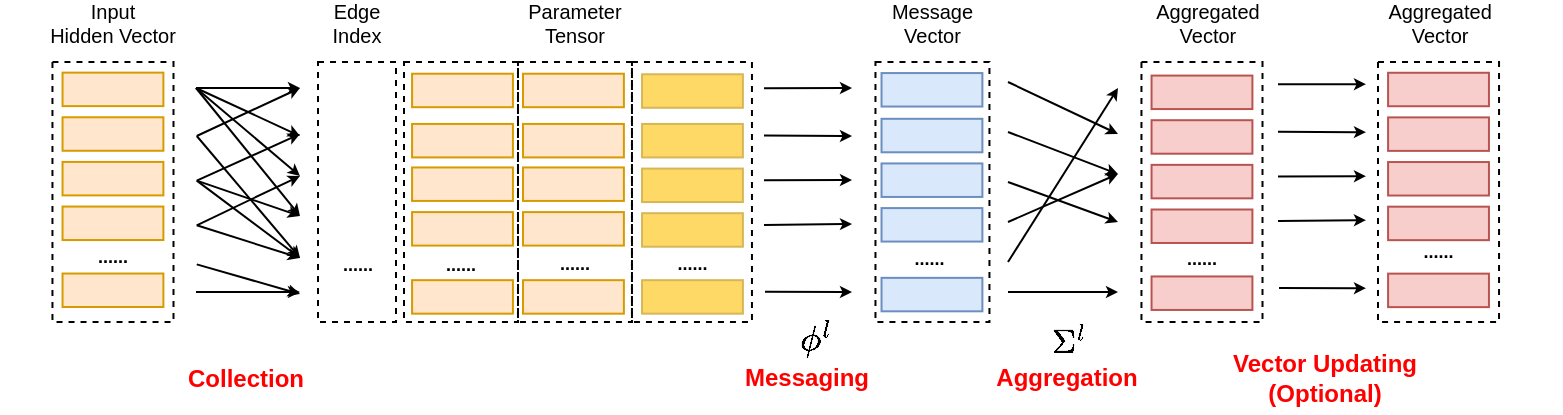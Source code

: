 <mxfile version="13.9.9" type="device"><diagram id="1fsmUdCe8lJRuWOJjsSa" name="compact"><mxGraphModel dx="813" dy="467" grid="1" gridSize="5" guides="1" tooltips="1" connect="1" arrows="1" fold="1" page="1" pageScale="1" pageWidth="700" pageHeight="1169" math="1" shadow="0"><root><mxCell id="SmMnmC6Oa_3WsKj2DBcg-0"/><mxCell id="SmMnmC6Oa_3WsKj2DBcg-1" parent="SmMnmC6Oa_3WsKj2DBcg-0"/><mxCell id="b7dACVcGg4J9mkAJ6f6H-0" value="" style="rounded=0;whiteSpace=wrap;html=1;fontSize=9;fillColor=none;dashed=1;" parent="SmMnmC6Oa_3WsKj2DBcg-1" vertex="1"><mxGeometry x="321.98" y="100" width="60" height="130" as="geometry"/></mxCell><mxCell id="b7dACVcGg4J9mkAJ6f6H-1" value="" style="rounded=0;whiteSpace=wrap;html=1;fontSize=9;fillColor=none;dashed=1;" parent="SmMnmC6Oa_3WsKj2DBcg-1" vertex="1"><mxGeometry x="165" y="100" width="39" height="130" as="geometry"/></mxCell><mxCell id="b7dACVcGg4J9mkAJ6f6H-2" value="" style="rounded=0;whiteSpace=wrap;html=1;fontSize=9;fillColor=none;dashed=1;" parent="SmMnmC6Oa_3WsKj2DBcg-1" vertex="1"><mxGeometry x="443.737" y="100" width="56.988" height="130" as="geometry"/></mxCell><mxCell id="b7dACVcGg4J9mkAJ6f6H-3" value="" style="rounded=0;whiteSpace=wrap;html=1;fontSize=9;fillColor=none;dashed=1;" parent="SmMnmC6Oa_3WsKj2DBcg-1" vertex="1"><mxGeometry x="208.0" y="100" width="56.988" height="130" as="geometry"/></mxCell><mxCell id="b7dACVcGg4J9mkAJ6f6H-4" value="" style="rounded=0;whiteSpace=wrap;html=1;fontSize=9;fillColor=none;dashed=1;" parent="SmMnmC6Oa_3WsKj2DBcg-1" vertex="1"><mxGeometry x="264.988" y="100" width="56.988" height="130" as="geometry"/></mxCell><mxCell id="b7dACVcGg4J9mkAJ6f6H-5" value="" style="rounded=0;whiteSpace=wrap;html=1;fontSize=9;fillColor=none;dashed=1;" parent="SmMnmC6Oa_3WsKj2DBcg-1" vertex="1"><mxGeometry x="32.23" y="100" width="60.52" height="130" as="geometry"/></mxCell><mxCell id="b7dACVcGg4J9mkAJ6f6H-6" value="" style="rounded=0;whiteSpace=wrap;fillColor=#ffe6cc;strokeColor=#d79b00;fontSize=9;" parent="SmMnmC6Oa_3WsKj2DBcg-1" vertex="1"><mxGeometry x="37.269" y="105.319" width="50.432" height="16.74" as="geometry"/></mxCell><mxCell id="b7dACVcGg4J9mkAJ6f6H-8" value="" style="rounded=0;whiteSpace=wrap;html=1;fillColor=#ffe6cc;strokeColor=#d79b00;fontSize=9;" parent="SmMnmC6Oa_3WsKj2DBcg-1" vertex="1"><mxGeometry x="37.269" y="127.639" width="50.432" height="16.74" as="geometry"/></mxCell><mxCell id="b7dACVcGg4J9mkAJ6f6H-10" value="" style="rounded=0;whiteSpace=wrap;html=1;fillColor=#ffe6cc;strokeColor=#d79b00;fontSize=9;" parent="SmMnmC6Oa_3WsKj2DBcg-1" vertex="1"><mxGeometry x="37.269" y="149.959" width="50.432" height="16.74" as="geometry"/></mxCell><mxCell id="b7dACVcGg4J9mkAJ6f6H-12" value="" style="rounded=0;whiteSpace=wrap;html=1;fillColor=#ffe6cc;strokeColor=#d79b00;fontSize=9;" parent="SmMnmC6Oa_3WsKj2DBcg-1" vertex="1"><mxGeometry x="37.269" y="172.279" width="50.432" height="16.74" as="geometry"/></mxCell><mxCell id="b7dACVcGg4J9mkAJ6f6H-14" value="" style="rounded=0;whiteSpace=wrap;html=1;fillColor=#ffe6cc;strokeColor=#d79b00;fontSize=9;" parent="SmMnmC6Oa_3WsKj2DBcg-1" vertex="1"><mxGeometry x="37.269" y="205.759" width="50.432" height="16.74" as="geometry"/></mxCell><mxCell id="b7dACVcGg4J9mkAJ6f6H-16" value="Input&#10;Hidden Vector" style="text;strokeColor=none;fillColor=none;align=center;verticalAlign=bottom;rounded=0;fontSize=10;fontFamily=Arial;horizontal=1;" parent="SmMnmC6Oa_3WsKj2DBcg-1" vertex="1"><mxGeometry x="6.5" y="70.48" width="112" height="25" as="geometry"/></mxCell><mxCell id="b7dACVcGg4J9mkAJ6f6H-17" value="Parameter&#10;Tensor" style="text;strokeColor=none;fillColor=none;align=center;verticalAlign=bottom;rounded=0;fontSize=10;fontFamily=Arial;horizontal=1;" parent="SmMnmC6Oa_3WsKj2DBcg-1" vertex="1"><mxGeometry x="235.23" y="70.48" width="116.5" height="25" as="geometry"/></mxCell><mxCell id="b7dACVcGg4J9mkAJ6f6H-24" value="" style="endArrow=classic;html=1;fontSize=9;endSize=3;" parent="SmMnmC6Oa_3WsKj2DBcg-1" edge="1"><mxGeometry x="-1.53" y="82.325" width="64.149" height="70.978" as="geometry"><mxPoint x="104" y="113" as="sourcePoint"/><mxPoint x="156" y="113" as="targetPoint"/></mxGeometry></mxCell><mxCell id="b7dACVcGg4J9mkAJ6f6H-25" value="" style="endArrow=classic;html=1;fontSize=9;endSize=3;" parent="SmMnmC6Oa_3WsKj2DBcg-1" edge="1"><mxGeometry x="-1.53" y="82.325" width="64.149" height="70.978" as="geometry"><mxPoint x="104" y="113" as="sourcePoint"/><mxPoint x="156" y="137" as="targetPoint"/></mxGeometry></mxCell><mxCell id="b7dACVcGg4J9mkAJ6f6H-26" value="" style="endArrow=classic;html=1;fontSize=9;endSize=3;" parent="SmMnmC6Oa_3WsKj2DBcg-1" edge="1"><mxGeometry x="-1.53" y="82.325" width="64.149" height="70.978" as="geometry"><mxPoint x="104" y="113" as="sourcePoint"/><mxPoint x="156" y="157" as="targetPoint"/></mxGeometry></mxCell><mxCell id="b7dACVcGg4J9mkAJ6f6H-27" value="" style="endArrow=classic;html=1;fontSize=9;endSize=3;" parent="SmMnmC6Oa_3WsKj2DBcg-1" edge="1"><mxGeometry x="-1.53" y="82.325" width="64.149" height="70.978" as="geometry"><mxPoint x="104" y="113" as="sourcePoint"/><mxPoint x="156" y="177" as="targetPoint"/></mxGeometry></mxCell><mxCell id="b7dACVcGg4J9mkAJ6f6H-28" value="" style="endArrow=classic;html=1;fontSize=9;exitX=1;exitY=0.5;exitDx=0;exitDy=0;endSize=3;" parent="SmMnmC6Oa_3WsKj2DBcg-1" edge="1"><mxGeometry x="-1.53" y="82.325" width="64.149" height="70.978" as="geometry"><mxPoint x="104.378" y="137.009" as="sourcePoint"/><mxPoint x="156" y="113" as="targetPoint"/></mxGeometry></mxCell><mxCell id="b7dACVcGg4J9mkAJ6f6H-29" value="" style="endArrow=classic;html=1;fontSize=9;exitX=1;exitY=0.5;exitDx=0;exitDy=0;endSize=3;" parent="SmMnmC6Oa_3WsKj2DBcg-1" edge="1"><mxGeometry x="-1.53" y="82.325" width="64.149" height="70.978" as="geometry"><mxPoint x="104.378" y="159.329" as="sourcePoint"/><mxPoint x="156" y="136" as="targetPoint"/></mxGeometry></mxCell><mxCell id="b7dACVcGg4J9mkAJ6f6H-30" value="" style="endArrow=classic;html=1;fontSize=9;exitX=1;exitY=0.5;exitDx=0;exitDy=0;endSize=3;" parent="SmMnmC6Oa_3WsKj2DBcg-1" edge="1"><mxGeometry x="-1.53" y="82.325" width="64.149" height="70.978" as="geometry"><mxPoint x="104.378" y="181.649" as="sourcePoint"/><mxPoint x="156" y="157" as="targetPoint"/></mxGeometry></mxCell><mxCell id="b7dACVcGg4J9mkAJ6f6H-31" value="" style="endArrow=classic;html=1;fontSize=9;exitX=1;exitY=0.5;exitDx=0;exitDy=0;endSize=3;" parent="SmMnmC6Oa_3WsKj2DBcg-1" edge="1"><mxGeometry x="-1.53" y="82.325" width="64.149" height="70.978" as="geometry"><mxPoint x="104.378" y="159.329" as="sourcePoint"/><mxPoint x="156" y="177" as="targetPoint"/></mxGeometry></mxCell><mxCell id="b7dACVcGg4J9mkAJ6f6H-32" value="" style="endArrow=classic;html=1;fontSize=9;endSize=3;" parent="SmMnmC6Oa_3WsKj2DBcg-1" edge="1"><mxGeometry x="-1.53" y="82.325" width="64.149" height="70.978" as="geometry"><mxPoint x="104" y="215" as="sourcePoint"/><mxPoint x="156" y="215" as="targetPoint"/></mxGeometry></mxCell><mxCell id="b7dACVcGg4J9mkAJ6f6H-33" value="" style="endArrow=classic;html=1;fontSize=9;exitX=1;exitY=0.5;exitDx=0;exitDy=0;endSize=3;" parent="SmMnmC6Oa_3WsKj2DBcg-1" edge="1"><mxGeometry x="-1.53" y="82.325" width="64.149" height="70.978" as="geometry"><mxPoint x="104.378" y="137.009" as="sourcePoint"/><mxPoint x="156" y="198" as="targetPoint"/></mxGeometry></mxCell><mxCell id="b7dACVcGg4J9mkAJ6f6H-34" value="" style="endArrow=classic;html=1;fontSize=9;exitX=1;exitY=0.5;exitDx=0;exitDy=0;endSize=3;" parent="SmMnmC6Oa_3WsKj2DBcg-1" edge="1"><mxGeometry x="-1.53" y="82.325" width="64.149" height="70.978" as="geometry"><mxPoint x="104.378" y="159.329" as="sourcePoint"/><mxPoint x="156" y="198" as="targetPoint"/></mxGeometry></mxCell><mxCell id="b7dACVcGg4J9mkAJ6f6H-35" value="" style="endArrow=classic;html=1;fontSize=9;exitX=1;exitY=0.5;exitDx=0;exitDy=0;endSize=3;" parent="SmMnmC6Oa_3WsKj2DBcg-1" edge="1"><mxGeometry x="-1.53" y="82.325" width="64.149" height="70.978" as="geometry"><mxPoint x="104.378" y="181.649" as="sourcePoint"/><mxPoint x="156" y="198" as="targetPoint"/></mxGeometry></mxCell><mxCell id="b7dACVcGg4J9mkAJ6f6H-36" value="" style="endArrow=classic;html=1;fontSize=9;endSize=3;" parent="SmMnmC6Oa_3WsKj2DBcg-1" edge="1"><mxGeometry x="-1.53" y="82.325" width="64.149" height="70.978" as="geometry"><mxPoint x="104.378" y="201.179" as="sourcePoint"/><mxPoint x="156" y="216" as="targetPoint"/></mxGeometry></mxCell><mxCell id="b7dACVcGg4J9mkAJ6f6H-37" value="......" style="text;align=center;verticalAlign=middle;resizable=0;points=[];autosize=1;fontSize=9;fontFamily=Arial;fontStyle=1" parent="SmMnmC6Oa_3WsKj2DBcg-1" vertex="1"><mxGeometry x="46.484" y="189.074" width="32" height="16" as="geometry"/></mxCell><mxCell id="b7dACVcGg4J9mkAJ6f6H-38" value="Collection" style="text;align=center;verticalAlign=middle;resizable=0;points=[];autosize=1;fontSize=12;fontStyle=1;fontColor=#FF0000;fontFamily=Arial;" parent="SmMnmC6Oa_3WsKj2DBcg-1" vertex="1"><mxGeometry x="94.003" y="247.579" width="70" height="20" as="geometry"/></mxCell><mxCell id="b7dACVcGg4J9mkAJ6f6H-39" value="" style="endArrow=classic;html=1;fontSize=9;endSize=3;" parent="SmMnmC6Oa_3WsKj2DBcg-1" edge="1"><mxGeometry x="-21.0" y="82.665" width="64.149" height="70.978" as="geometry"><mxPoint x="388.003" y="113.087" as="sourcePoint"/><mxPoint x="432" y="113" as="targetPoint"/></mxGeometry></mxCell><mxCell id="b7dACVcGg4J9mkAJ6f6H-40" value="" style="group;fontSize=9;" parent="SmMnmC6Oa_3WsKj2DBcg-1" vertex="1" connectable="0"><mxGeometry x="212.035" y="105.859" width="105.907" height="16.74" as="geometry"/></mxCell><mxCell id="b7dACVcGg4J9mkAJ6f6H-41" value="" style="rounded=0;whiteSpace=wrap;html=1;fillColor=#ffe6cc;strokeColor=#d79b00;fontSize=9;" parent="b7dACVcGg4J9mkAJ6f6H-40" vertex="1"><mxGeometry width="50.432" height="16.74" as="geometry"/></mxCell><mxCell id="b7dACVcGg4J9mkAJ6f6H-42" value="" style="rounded=0;whiteSpace=wrap;html=1;fillColor=#ffe6cc;strokeColor=#d79b00;fontSize=9;" parent="b7dACVcGg4J9mkAJ6f6H-40" vertex="1"><mxGeometry x="55.475" width="50.432" height="16.74" as="geometry"/></mxCell><mxCell id="y2Mpvab30KJ_CdYK_Y9T-10" value="" style="shape=image;imageAspect=0;aspect=fixed;verticalLabelPosition=bottom;verticalAlign=top;fontSize=9;html=0;image=https://latex.codecogs.com/svg.latex?%5Cinline%20%5Cboldsymbol%7Bh%7D%5El_1;" parent="b7dACVcGg4J9mkAJ6f6H-40" vertex="1"><mxGeometry x="19.965" y="1.001" width="13" height="15.43" as="geometry"/></mxCell><mxCell id="y2Mpvab30KJ_CdYK_Y9T-12" value="" style="shape=image;imageAspect=0;aspect=fixed;verticalLabelPosition=bottom;verticalAlign=top;fontSize=9;html=0;image=https://latex.codecogs.com/svg.latex?%5Cinline%20%5Cboldsymbol%7Bh%7D%5El_2;" parent="b7dACVcGg4J9mkAJ6f6H-40" vertex="1"><mxGeometry x="74.195" y="1.101" width="13" height="14" as="geometry"/></mxCell><mxCell id="b7dACVcGg4J9mkAJ6f6H-43" value="" style="group;fontSize=9;" parent="SmMnmC6Oa_3WsKj2DBcg-1" vertex="1" connectable="0"><mxGeometry x="212.035" y="130.969" width="105.907" height="16.741" as="geometry"/></mxCell><mxCell id="b7dACVcGg4J9mkAJ6f6H-44" value="" style="rounded=0;whiteSpace=wrap;html=1;fillColor=#ffe6cc;strokeColor=#d79b00;fontSize=9;" parent="b7dACVcGg4J9mkAJ6f6H-43" vertex="1"><mxGeometry width="50.432" height="16.74" as="geometry"/></mxCell><mxCell id="b7dACVcGg4J9mkAJ6f6H-45" value="" style="rounded=0;whiteSpace=wrap;html=1;fillColor=#ffe6cc;strokeColor=#d79b00;fontSize=9;" parent="b7dACVcGg4J9mkAJ6f6H-43" vertex="1"><mxGeometry x="55.475" width="50.432" height="16.74" as="geometry"/></mxCell><mxCell id="y2Mpvab30KJ_CdYK_Y9T-14" value="" style="shape=image;imageAspect=0;aspect=fixed;verticalLabelPosition=bottom;verticalAlign=top;fontSize=9;html=0;image=https://latex.codecogs.com/svg.latex?%5Cinline%20%5Cboldsymbol%7Bh%7D%5El_3;" parent="b7dACVcGg4J9mkAJ6f6H-43" vertex="1"><mxGeometry x="74.195" y="1.741" width="13" height="14" as="geometry"/></mxCell><mxCell id="y2Mpvab30KJ_CdYK_Y9T-16" value="" style="shape=image;imageAspect=0;aspect=fixed;verticalLabelPosition=bottom;verticalAlign=top;fontSize=9;html=0;image=https://latex.codecogs.com/svg.latex?%5Cinline%20%5Cboldsymbol%7Bh%7D%5El_1;" parent="b7dACVcGg4J9mkAJ6f6H-43" vertex="1"><mxGeometry x="19.235" y="1.271" width="13" height="15.43" as="geometry"/></mxCell><mxCell id="b7dACVcGg4J9mkAJ6f6H-46" value="" style="group;fontSize=9;" parent="SmMnmC6Oa_3WsKj2DBcg-1" vertex="1" connectable="0"><mxGeometry x="212.035" y="152.731" width="105.907" height="16.74" as="geometry"/></mxCell><mxCell id="b7dACVcGg4J9mkAJ6f6H-47" value="" style="rounded=0;whiteSpace=wrap;html=1;fillColor=#ffe6cc;strokeColor=#d79b00;fontSize=9;" parent="b7dACVcGg4J9mkAJ6f6H-46" vertex="1"><mxGeometry width="50.432" height="16.74" as="geometry"/></mxCell><mxCell id="b7dACVcGg4J9mkAJ6f6H-48" value="" style="rounded=0;whiteSpace=wrap;html=1;fillColor=#ffe6cc;strokeColor=#d79b00;fontSize=9;" parent="b7dACVcGg4J9mkAJ6f6H-46" vertex="1"><mxGeometry x="55.475" width="50.432" height="16.74" as="geometry"/></mxCell><mxCell id="y2Mpvab30KJ_CdYK_Y9T-17" value="" style="shape=image;imageAspect=0;aspect=fixed;verticalLabelPosition=bottom;verticalAlign=top;fontSize=9;html=0;image=https://latex.codecogs.com/svg.latex?%5Cinline%20%5Cboldsymbol%7Bh%7D%5El_1;" parent="b7dACVcGg4J9mkAJ6f6H-46" vertex="1"><mxGeometry x="19.235" y="1.269" width="13" height="15.43" as="geometry"/></mxCell><mxCell id="y2Mpvab30KJ_CdYK_Y9T-19" value="" style="shape=image;imageAspect=0;aspect=fixed;verticalLabelPosition=bottom;verticalAlign=top;fontSize=9;html=0;image=https://latex.codecogs.com/svg.latex?%5Cinline%20%5Cboldsymbol%7Bh%7D%5El_4;" parent="b7dACVcGg4J9mkAJ6f6H-46" vertex="1"><mxGeometry x="74.195" y="1.269" width="13" height="14" as="geometry"/></mxCell><mxCell id="b7dACVcGg4J9mkAJ6f6H-49" value="" style="group;fontSize=9;" parent="SmMnmC6Oa_3WsKj2DBcg-1" vertex="1" connectable="0"><mxGeometry x="212.035" y="175.051" width="105.907" height="16.74" as="geometry"/></mxCell><mxCell id="b7dACVcGg4J9mkAJ6f6H-50" value="" style="rounded=0;whiteSpace=wrap;html=1;fillColor=#ffe6cc;strokeColor=#d79b00;fontSize=9;" parent="b7dACVcGg4J9mkAJ6f6H-49" vertex="1"><mxGeometry width="50.432" height="16.74" as="geometry"/></mxCell><mxCell id="b7dACVcGg4J9mkAJ6f6H-51" value="" style="rounded=0;whiteSpace=wrap;html=1;fillColor=#ffe6cc;strokeColor=#d79b00;fontSize=9;" parent="b7dACVcGg4J9mkAJ6f6H-49" vertex="1"><mxGeometry x="55.475" width="50.432" height="16.74" as="geometry"/></mxCell><mxCell id="y2Mpvab30KJ_CdYK_Y9T-13" value="" style="shape=image;imageAspect=0;aspect=fixed;verticalLabelPosition=bottom;verticalAlign=top;fontSize=9;html=0;image=https://latex.codecogs.com/svg.latex?%5Cinline%20%5Cboldsymbol%7Bh%7D%5El_2;" parent="b7dACVcGg4J9mkAJ6f6H-49" vertex="1"><mxGeometry x="18.715" y="1.369" width="13" height="14" as="geometry"/></mxCell><mxCell id="y2Mpvab30KJ_CdYK_Y9T-15" value="" style="shape=image;imageAspect=0;aspect=fixed;verticalLabelPosition=bottom;verticalAlign=top;fontSize=9;html=0;image=https://latex.codecogs.com/svg.latex?%5Cinline%20%5Cboldsymbol%7Bh%7D%5El_3;" parent="b7dACVcGg4J9mkAJ6f6H-49" vertex="1"><mxGeometry x="74.195" y="0.999" width="13" height="14" as="geometry"/></mxCell><mxCell id="b7dACVcGg4J9mkAJ6f6H-52" value="" style="group;fontSize=9;" parent="SmMnmC6Oa_3WsKj2DBcg-1" vertex="1" connectable="0"><mxGeometry x="212.035" y="209.089" width="105.907" height="16.741" as="geometry"/></mxCell><mxCell id="b7dACVcGg4J9mkAJ6f6H-53" value="" style="rounded=0;whiteSpace=wrap;html=1;fillColor=#ffe6cc;strokeColor=#d79b00;fontSize=9;" parent="b7dACVcGg4J9mkAJ6f6H-52" vertex="1"><mxGeometry width="50.432" height="16.74" as="geometry"/></mxCell><mxCell id="b7dACVcGg4J9mkAJ6f6H-54" value="" style="rounded=0;whiteSpace=wrap;html=1;fillColor=#ffe6cc;strokeColor=#d79b00;fontSize=9;" parent="b7dACVcGg4J9mkAJ6f6H-52" vertex="1"><mxGeometry x="55.475" width="50.432" height="16.74" as="geometry"/></mxCell><mxCell id="y2Mpvab30KJ_CdYK_Y9T-18" value="" style="shape=image;imageAspect=0;aspect=fixed;verticalLabelPosition=bottom;verticalAlign=top;fontSize=9;html=0;image=https://latex.codecogs.com/svg.latex?%5Cinline%20%5Cboldsymbol%7Bh%7D%5El_N;" parent="b7dACVcGg4J9mkAJ6f6H-52" vertex="1"><mxGeometry x="73.18" y="1.74" width="15.03" height="13.26" as="geometry"/></mxCell><mxCell id="y2Mpvab30KJ_CdYK_Y9T-20" value="" style="shape=image;imageAspect=0;aspect=fixed;verticalLabelPosition=bottom;verticalAlign=top;fontSize=9;html=0;image=https://latex.codecogs.com/svg.latex?%5Cinline%20%5Cboldsymbol%7Bh%7D%5El_8;" parent="b7dACVcGg4J9mkAJ6f6H-52" vertex="1"><mxGeometry x="18.72" y="2.74" width="12" height="13.86" as="geometry"/></mxCell><mxCell id="b7dACVcGg4J9mkAJ6f6H-56" value="" style="endArrow=classic;html=1;fontSize=9;endSize=3;" parent="SmMnmC6Oa_3WsKj2DBcg-1" edge="1"><mxGeometry x="-21.0" y="82.665" width="64.149" height="70.978" as="geometry"><mxPoint x="388.003" y="136.802" as="sourcePoint"/><mxPoint x="432" y="137" as="targetPoint"/></mxGeometry></mxCell><mxCell id="b7dACVcGg4J9mkAJ6f6H-57" value="" style="endArrow=classic;html=1;fontSize=9;endSize=3;" parent="SmMnmC6Oa_3WsKj2DBcg-1" edge="1"><mxGeometry x="-21.0" y="82.665" width="64.149" height="70.978" as="geometry"><mxPoint x="388.003" y="159.122" as="sourcePoint"/><mxPoint x="432" y="159" as="targetPoint"/></mxGeometry></mxCell><mxCell id="b7dACVcGg4J9mkAJ6f6H-58" value="" style="endArrow=classic;html=1;fontSize=9;endSize=3;" parent="SmMnmC6Oa_3WsKj2DBcg-1" edge="1"><mxGeometry x="-21.0" y="82.665" width="64.149" height="70.978" as="geometry"><mxPoint x="388.003" y="181.442" as="sourcePoint"/><mxPoint x="432" y="181" as="targetPoint"/></mxGeometry></mxCell><mxCell id="b7dACVcGg4J9mkAJ6f6H-59" value="" style="endArrow=classic;html=1;fontSize=9;endSize=3;" parent="SmMnmC6Oa_3WsKj2DBcg-1" edge="1"><mxGeometry x="-21.0" y="82.665" width="64.149" height="70.978" as="geometry"><mxPoint x="388.508" y="214.922" as="sourcePoint"/><mxPoint x="432" y="215" as="targetPoint"/></mxGeometry></mxCell><mxCell id="b7dACVcGg4J9mkAJ6f6H-61" value="Message&#10;Vector" style="text;strokeColor=none;fillColor=none;align=center;verticalAlign=bottom;rounded=0;fontSize=10;fontFamily=Arial;horizontal=1;" parent="SmMnmC6Oa_3WsKj2DBcg-1" vertex="1"><mxGeometry x="421.8" y="70.48" width="100.864" height="25" as="geometry"/></mxCell><mxCell id="b7dACVcGg4J9mkAJ6f6H-62" value="Messaging" style="text;html=1;align=center;verticalAlign=middle;resizable=0;points=[];autosize=1;fontSize=12;fontStyle=1;fontColor=#FF0000;fontFamily=Arial;" parent="SmMnmC6Oa_3WsKj2DBcg-1" vertex="1"><mxGeometry x="371.235" y="247.579" width="75" height="20" as="geometry"/></mxCell><mxCell id="b7dACVcGg4J9mkAJ6f6H-63" value="" style="rounded=0;whiteSpace=wrap;html=1;fontSize=9;fillColor=none;dashed=1;" parent="SmMnmC6Oa_3WsKj2DBcg-1" vertex="1"><mxGeometry x="576.73" y="100" width="60.52" height="130" as="geometry"/></mxCell><mxCell id="b7dACVcGg4J9mkAJ6f6H-64" value="" style="rounded=0;whiteSpace=wrap;html=1;fillColor=#f8cecc;strokeColor=#b85450;fontSize=9;" parent="SmMnmC6Oa_3WsKj2DBcg-1" vertex="1"><mxGeometry x="581.776" y="106.791" width="50.432" height="16.74" as="geometry"/></mxCell><mxCell id="b7dACVcGg4J9mkAJ6f6H-66" value="" style="rounded=0;whiteSpace=wrap;html=1;fillColor=#f8cecc;strokeColor=#b85450;fontSize=9;" parent="SmMnmC6Oa_3WsKj2DBcg-1" vertex="1"><mxGeometry x="581.776" y="129.111" width="50.432" height="16.74" as="geometry"/></mxCell><mxCell id="b7dACVcGg4J9mkAJ6f6H-68" value="" style="rounded=0;whiteSpace=wrap;html=1;fillColor=#f8cecc;strokeColor=#b85450;fontSize=9;" parent="SmMnmC6Oa_3WsKj2DBcg-1" vertex="1"><mxGeometry x="581.776" y="151.431" width="50.432" height="16.74" as="geometry"/></mxCell><mxCell id="b7dACVcGg4J9mkAJ6f6H-70" value="" style="rounded=0;whiteSpace=wrap;html=1;fillColor=#f8cecc;strokeColor=#b85450;fontSize=9;" parent="SmMnmC6Oa_3WsKj2DBcg-1" vertex="1"><mxGeometry x="581.776" y="173.751" width="50.432" height="16.74" as="geometry"/></mxCell><mxCell id="b7dACVcGg4J9mkAJ6f6H-72" value="" style="rounded=0;whiteSpace=wrap;html=1;fillColor=#f8cecc;strokeColor=#b85450;fontSize=9;" parent="SmMnmC6Oa_3WsKj2DBcg-1" vertex="1"><mxGeometry x="581.776" y="207.231" width="50.432" height="16.74" as="geometry"/></mxCell><mxCell id="b7dACVcGg4J9mkAJ6f6H-76" value="" style="endArrow=classic;html=1;fontSize=9;endSize=3;" parent="SmMnmC6Oa_3WsKj2DBcg-1" edge="1"><mxGeometry x="-56.95" y="86.075" width="64.149" height="70.978" as="geometry"><mxPoint x="510" y="110" as="sourcePoint"/><mxPoint x="565" y="136" as="targetPoint"/></mxGeometry></mxCell><mxCell id="b7dACVcGg4J9mkAJ6f6H-77" value="" style="endArrow=classic;html=1;fontSize=9;endSize=3;" parent="SmMnmC6Oa_3WsKj2DBcg-1" edge="1"><mxGeometry x="-56.95" y="86.075" width="64.149" height="70.978" as="geometry"><mxPoint x="510" y="135" as="sourcePoint"/><mxPoint x="565" y="156" as="targetPoint"/></mxGeometry></mxCell><mxCell id="b7dACVcGg4J9mkAJ6f6H-78" value="" style="endArrow=classic;html=1;fontSize=9;exitX=1.002;exitY=0.457;exitDx=0;exitDy=0;exitPerimeter=0;endSize=3;" parent="SmMnmC6Oa_3WsKj2DBcg-1" edge="1"><mxGeometry x="-56.95" y="86.075" width="64.149" height="70.978" as="geometry"><mxPoint x="510" y="160" as="sourcePoint"/><mxPoint x="565" y="180" as="targetPoint"/></mxGeometry></mxCell><mxCell id="b7dACVcGg4J9mkAJ6f6H-79" value="" style="endArrow=classic;html=1;fontSize=9;exitX=1.007;exitY=0.637;exitDx=0;exitDy=0;exitPerimeter=0;endSize=3;" parent="SmMnmC6Oa_3WsKj2DBcg-1" edge="1"><mxGeometry x="-56.95" y="86.075" width="64.149" height="70.978" as="geometry"><mxPoint x="510" y="180" as="sourcePoint"/><mxPoint x="565" y="156" as="targetPoint"/></mxGeometry></mxCell><mxCell id="b7dACVcGg4J9mkAJ6f6H-80" value="" style="endArrow=classic;html=1;fontSize=9;endSize=3;" parent="SmMnmC6Oa_3WsKj2DBcg-1" edge="1"><mxGeometry x="-56.95" y="86.075" width="64.149" height="70.978" as="geometry"><mxPoint x="510" y="215" as="sourcePoint"/><mxPoint x="565" y="215" as="targetPoint"/></mxGeometry></mxCell><mxCell id="b7dACVcGg4J9mkAJ6f6H-81" value="" style="endArrow=classic;html=1;fontSize=9;endSize=3;" parent="SmMnmC6Oa_3WsKj2DBcg-1" edge="1"><mxGeometry x="-56.95" y="86.075" width="64.149" height="70.978" as="geometry"><mxPoint x="510" y="200" as="sourcePoint"/><mxPoint x="565" y="113" as="targetPoint"/></mxGeometry></mxCell><mxCell id="b7dACVcGg4J9mkAJ6f6H-86" value="Aggregation" style="text;html=1;align=center;verticalAlign=middle;resizable=0;points=[];autosize=1;fontSize=12;fontStyle=1;fontColor=#FF0000;fontFamily=Arial;" parent="SmMnmC6Oa_3WsKj2DBcg-1" vertex="1"><mxGeometry x="496.732" y="247.579" width="85" height="20" as="geometry"/></mxCell><mxCell id="b7dACVcGg4J9mkAJ6f6H-107" value="Vector Updating&lt;br style=&quot;font-size: 12px&quot;&gt;(Optional)" style="text;html=1;align=center;verticalAlign=middle;resizable=0;points=[];autosize=1;fontSize=12;fontStyle=1;fontColor=#FF0000;fontFamily=Arial;" parent="SmMnmC6Oa_3WsKj2DBcg-1" vertex="1"><mxGeometry x="615.209" y="240.079" width="105" height="35" as="geometry"/></mxCell><mxCell id="b7dACVcGg4J9mkAJ6f6H-109" value="" style="rounded=0;whiteSpace=wrap;html=1;fillColor=#FFD966;strokeColor=#d6b656;fontSize=9;" parent="SmMnmC6Oa_3WsKj2DBcg-1" vertex="1"><mxGeometry x="327.019" y="106.138" width="50.432" height="16.74" as="geometry"/></mxCell><mxCell id="b7dACVcGg4J9mkAJ6f6H-110" value="" style="rounded=0;whiteSpace=wrap;html=1;fillColor=#FFD966;strokeColor=#d6b656;fontSize=9;" parent="SmMnmC6Oa_3WsKj2DBcg-1" vertex="1"><mxGeometry x="327.019" y="130.969" width="50.432" height="16.74" as="geometry"/></mxCell><mxCell id="b7dACVcGg4J9mkAJ6f6H-111" value="" style="rounded=0;whiteSpace=wrap;html=1;fillColor=#FFD966;strokeColor=#d6b656;fontSize=9;" parent="SmMnmC6Oa_3WsKj2DBcg-1" vertex="1"><mxGeometry x="327.019" y="153.289" width="50.432" height="16.74" as="geometry"/></mxCell><mxCell id="b7dACVcGg4J9mkAJ6f6H-112" value="" style="rounded=0;whiteSpace=wrap;html=1;fillColor=#FFD966;strokeColor=#d6b656;fontSize=9;" parent="SmMnmC6Oa_3WsKj2DBcg-1" vertex="1"><mxGeometry x="327.019" y="175.609" width="50.432" height="16.74" as="geometry"/></mxCell><mxCell id="b7dACVcGg4J9mkAJ6f6H-113" value="" style="rounded=0;whiteSpace=wrap;html=1;fillColor=#FFD966;strokeColor=#d6b656;fontSize=9;" parent="SmMnmC6Oa_3WsKj2DBcg-1" vertex="1"><mxGeometry x="327.019" y="209.089" width="50.432" height="16.74" as="geometry"/></mxCell><mxCell id="b7dACVcGg4J9mkAJ6f6H-115" value="......" style="text;align=center;verticalAlign=middle;resizable=0;points=[];autosize=1;fontSize=9;fontFamily=Arial;fontStyle=1" parent="SmMnmC6Oa_3WsKj2DBcg-1" vertex="1"><mxGeometry x="168.998" y="193.074" width="32" height="16" as="geometry"/></mxCell><mxCell id="b7dACVcGg4J9mkAJ6f6H-116" value="" style="rounded=0;whiteSpace=wrap;html=1;fillColor=#dae8fc;strokeColor=#6c8ebf;fontSize=9;" parent="SmMnmC6Oa_3WsKj2DBcg-1" vertex="1"><mxGeometry x="446.763" y="105.529" width="50.432" height="16.74" as="geometry"/></mxCell><mxCell id="b7dACVcGg4J9mkAJ6f6H-119" value="" style="rounded=0;whiteSpace=wrap;html=1;fillColor=#dae8fc;strokeColor=#6c8ebf;fontSize=9;" parent="SmMnmC6Oa_3WsKj2DBcg-1" vertex="1"><mxGeometry x="446.763" y="128.407" width="50.432" height="16.74" as="geometry"/></mxCell><mxCell id="b7dACVcGg4J9mkAJ6f6H-121" value="" style="rounded=0;whiteSpace=wrap;html=1;fillColor=#dae8fc;strokeColor=#6c8ebf;fontSize=9;" parent="SmMnmC6Oa_3WsKj2DBcg-1" vertex="1"><mxGeometry x="446.763" y="150.727" width="50.432" height="16.74" as="geometry"/></mxCell><mxCell id="b7dACVcGg4J9mkAJ6f6H-123" value="" style="rounded=0;whiteSpace=wrap;html=1;fillColor=#dae8fc;strokeColor=#6c8ebf;fontSize=9;" parent="SmMnmC6Oa_3WsKj2DBcg-1" vertex="1"><mxGeometry x="446.763" y="173.047" width="50.432" height="16.74" as="geometry"/></mxCell><mxCell id="b7dACVcGg4J9mkAJ6f6H-125" value="" style="rounded=0;whiteSpace=wrap;html=1;fillColor=#dae8fc;strokeColor=#6c8ebf;fontSize=9;" parent="SmMnmC6Oa_3WsKj2DBcg-1" vertex="1"><mxGeometry x="446.763" y="207.922" width="50.432" height="16.74" as="geometry"/></mxCell><mxCell id="b7dACVcGg4J9mkAJ6f6H-134" value="\(\phi^l\)" style="text;html=1;align=center;verticalAlign=middle;resizable=0;points=[];autosize=1;fontSize=15;" parent="SmMnmC6Oa_3WsKj2DBcg-1" vertex="1"><mxGeometry x="380.995" y="225.075" width="65" height="25" as="geometry"/></mxCell><mxCell id="b7dACVcGg4J9mkAJ6f6H-135" value="\(\Sigma^l\)" style="text;html=1;align=center;verticalAlign=middle;resizable=0;points=[];autosize=1;fontSize=14;" parent="SmMnmC6Oa_3WsKj2DBcg-1" vertex="1"><mxGeometry x="497.729" y="227.573" width="85" height="25" as="geometry"/></mxCell><mxCell id="7SrY1iP5ow91PHoyXH_u-5" value="" style="shape=image;imageAspect=0;aspect=fixed;verticalLabelPosition=bottom;verticalAlign=top;fontSize=9;html=0;image=https://latex.codecogs.com/svg.latex?%5Cinline%20%5Cboldsymbol%7Bh%7D%5El_1;" parent="SmMnmC6Oa_3WsKj2DBcg-1" vertex="1"><mxGeometry x="56" y="106.1" width="13" height="15.43" as="geometry"/></mxCell><mxCell id="7SrY1iP5ow91PHoyXH_u-7" value="" style="shape=image;imageAspect=0;aspect=fixed;verticalLabelPosition=bottom;verticalAlign=top;fontSize=9;html=0;image=https://latex.codecogs.com/svg.latex?%5Cinline%20%5Cboldsymbol%7Bh%7D%5El_2;" parent="SmMnmC6Oa_3WsKj2DBcg-1" vertex="1"><mxGeometry x="55.48" y="128.7" width="13" height="14" as="geometry"/></mxCell><mxCell id="7SrY1iP5ow91PHoyXH_u-8" value="" style="shape=image;imageAspect=0;aspect=fixed;verticalLabelPosition=bottom;verticalAlign=top;fontSize=9;html=0;image=https://latex.codecogs.com/svg.latex?%5Cinline%20%5Cboldsymbol%7Bh%7D%5El_3;" parent="SmMnmC6Oa_3WsKj2DBcg-1" vertex="1"><mxGeometry x="56" y="151.5" width="13" height="14" as="geometry"/></mxCell><mxCell id="7SrY1iP5ow91PHoyXH_u-9" value="" style="shape=image;imageAspect=0;aspect=fixed;verticalLabelPosition=bottom;verticalAlign=top;fontSize=9;html=0;image=https://latex.codecogs.com/svg.latex?%5Cinline%20%5Cboldsymbol%7Bh%7D%5El_4;" parent="SmMnmC6Oa_3WsKj2DBcg-1" vertex="1"><mxGeometry x="56" y="173.59" width="13" height="14" as="geometry"/></mxCell><mxCell id="7SrY1iP5ow91PHoyXH_u-10" value="" style="shape=image;imageAspect=0;aspect=fixed;verticalLabelPosition=bottom;verticalAlign=top;fontSize=9;html=0;image=https://latex.codecogs.com/svg.latex?%5Cinline%20%5Cboldsymbol%7Bh%7D%5El_N;" parent="SmMnmC6Oa_3WsKj2DBcg-1" vertex="1"><mxGeometry x="56" y="207.03" width="17" height="15" as="geometry"/></mxCell><mxCell id="7SrY1iP5ow91PHoyXH_u-11" value="" style="shape=image;imageAspect=0;aspect=fixed;verticalLabelPosition=bottom;verticalAlign=top;fontSize=9;html=0;image=https://latex.codecogs.com/svg.latex?%5Cinline%20v_1;" parent="SmMnmC6Oa_3WsKj2DBcg-1" vertex="1"><mxGeometry x="15.39" y="110.34" width="12.22" height="9.4" as="geometry"/></mxCell><mxCell id="7SrY1iP5ow91PHoyXH_u-13" value="" style="shape=image;imageAspect=0;aspect=fixed;verticalLabelPosition=bottom;verticalAlign=top;fontSize=9;html=0;image=https://latex.codecogs.com/svg.latex?%5Cinline%20v_2;" parent="SmMnmC6Oa_3WsKj2DBcg-1" vertex="1"><mxGeometry x="15.0" y="131.7" width="13" height="9" as="geometry"/></mxCell><mxCell id="7SrY1iP5ow91PHoyXH_u-14" value="" style="shape=image;imageAspect=0;aspect=fixed;verticalLabelPosition=bottom;verticalAlign=top;fontSize=9;html=0;image=https://latex.codecogs.com/svg.latex?%5Cinline%20v_3;" parent="SmMnmC6Oa_3WsKj2DBcg-1" vertex="1"><mxGeometry x="15.0" y="153.84" width="13" height="9" as="geometry"/></mxCell><mxCell id="7SrY1iP5ow91PHoyXH_u-15" value="" style="shape=image;imageAspect=0;aspect=fixed;verticalLabelPosition=bottom;verticalAlign=top;fontSize=9;html=0;image=https://latex.codecogs.com/svg.latex?%5Cinline%20v_4;" parent="SmMnmC6Oa_3WsKj2DBcg-1" vertex="1"><mxGeometry x="15.0" y="176.67" width="13" height="9" as="geometry"/></mxCell><mxCell id="7SrY1iP5ow91PHoyXH_u-16" value="" style="shape=image;imageAspect=0;aspect=fixed;verticalLabelPosition=bottom;verticalAlign=top;fontSize=9;html=0;image=https://latex.codecogs.com/svg.latex?%5Cinline%20v_N;" parent="SmMnmC6Oa_3WsKj2DBcg-1" vertex="1"><mxGeometry x="13.5" y="209.92" width="16" height="8.43" as="geometry"/></mxCell><mxCell id="y2Mpvab30KJ_CdYK_Y9T-1" value="" style="shape=image;imageAspect=0;aspect=fixed;verticalLabelPosition=bottom;verticalAlign=top;fontSize=9;align=left;html=0;image=https://latex.codecogs.com/svg.latex?%5Cinline%20v_1%2C%20v_2;" parent="SmMnmC6Oa_3WsKj2DBcg-1" vertex="1"><mxGeometry x="168.5" y="111.1" width="32" height="8.89" as="geometry"/></mxCell><mxCell id="y2Mpvab30KJ_CdYK_Y9T-2" value="" style="shape=image;imageAspect=0;aspect=fixed;verticalLabelPosition=bottom;verticalAlign=top;fontSize=9;align=left;html=0;image=https://latex.codecogs.com/svg.latex?%5Cinline%20v_1%2C%20v_3;" parent="SmMnmC6Oa_3WsKj2DBcg-1" vertex="1"><mxGeometry x="168.5" y="135.7" width="32" height="9" as="geometry"/></mxCell><mxCell id="y2Mpvab30KJ_CdYK_Y9T-3" value="" style="shape=image;imageAspect=0;aspect=fixed;verticalLabelPosition=bottom;verticalAlign=top;fontSize=9;align=left;html=0;image=https://latex.codecogs.com/svg.latex?%5Cinline%20v_1%2C%20v_4;" parent="SmMnmC6Oa_3WsKj2DBcg-1" vertex="1"><mxGeometry x="168.5" y="157.83" width="32" height="9" as="geometry"/></mxCell><mxCell id="y2Mpvab30KJ_CdYK_Y9T-4" value="" style="shape=image;imageAspect=0;aspect=fixed;verticalLabelPosition=bottom;verticalAlign=top;fontSize=9;align=left;html=0;image=https://latex.codecogs.com/svg.latex?%5Cinline%20v_2%2C%20v_3;" parent="SmMnmC6Oa_3WsKj2DBcg-1" vertex="1"><mxGeometry x="168.5" y="179.59" width="32" height="9" as="geometry"/></mxCell><mxCell id="y2Mpvab30KJ_CdYK_Y9T-5" value="" style="shape=image;imageAspect=0;aspect=fixed;verticalLabelPosition=bottom;verticalAlign=top;fontSize=9;align=left;html=0;image=https://latex.codecogs.com/svg.latex?%5Cinline%20v_8%2C%20v_N;" parent="SmMnmC6Oa_3WsKj2DBcg-1" vertex="1"><mxGeometry x="167.5" y="213.92" width="35" height="8.51" as="geometry"/></mxCell><mxCell id="y2Mpvab30KJ_CdYK_Y9T-7" value="Edge&#10;Index" style="text;strokeColor=none;fillColor=none;align=center;verticalAlign=bottom;rounded=0;fontSize=10;fontFamily=Arial;horizontal=1;" parent="SmMnmC6Oa_3WsKj2DBcg-1" vertex="1"><mxGeometry x="152" y="70.48" width="65" height="25" as="geometry"/></mxCell><mxCell id="y2Mpvab30KJ_CdYK_Y9T-8" value="......" style="text;align=center;verticalAlign=middle;resizable=0;points=[];autosize=1;fontSize=9;fontFamily=Arial;fontStyle=1" parent="SmMnmC6Oa_3WsKj2DBcg-1" vertex="1"><mxGeometry x="220.498" y="192.924" width="32" height="16" as="geometry"/></mxCell><mxCell id="y2Mpvab30KJ_CdYK_Y9T-9" value="......" style="text;align=center;verticalAlign=middle;resizable=0;points=[];autosize=1;fontSize=9;fontFamily=Arial;fontStyle=1" parent="SmMnmC6Oa_3WsKj2DBcg-1" vertex="1"><mxGeometry x="277.478" y="192.644" width="32" height="16" as="geometry"/></mxCell><mxCell id="y2Mpvab30KJ_CdYK_Y9T-21" value="......" style="text;align=center;verticalAlign=middle;resizable=0;points=[];autosize=1;fontSize=9;fontFamily=Arial;fontStyle=1" parent="SmMnmC6Oa_3WsKj2DBcg-1" vertex="1"><mxGeometry x="336.238" y="192.644" width="32" height="16" as="geometry"/></mxCell><mxCell id="y2Mpvab30KJ_CdYK_Y9T-23" value="" style="shape=image;imageAspect=0;aspect=fixed;verticalLabelPosition=bottom;verticalAlign=top;fontSize=9;align=center;html=0;image=https://latex.codecogs.com/svg.latex?%5Cinline%20%5Cboldsymbol%7Be%7D_%7B1%2C2%7D;" parent="SmMnmC6Oa_3WsKj2DBcg-1" vertex="1"><mxGeometry x="340.47" y="109.87" width="20" height="9.33" as="geometry"/></mxCell><mxCell id="y2Mpvab30KJ_CdYK_Y9T-30" value="" style="shape=image;imageAspect=0;aspect=fixed;verticalLabelPosition=bottom;verticalAlign=top;fontSize=10;align=center;html=0;image=https://latex.codecogs.com/svg.latex?%5Cinline%20%5Cboldsymbol%7Bm%7D%5El_%7B1%2C2%7D;" parent="SmMnmC6Oa_3WsKj2DBcg-1" vertex="1"><mxGeometry x="461.76" y="107.23" width="22" height="14" as="geometry"/></mxCell><mxCell id="y2Mpvab30KJ_CdYK_Y9T-31" value="" style="shape=image;imageAspect=0;aspect=fixed;verticalLabelPosition=bottom;verticalAlign=top;fontSize=10;align=center;html=0;image=https://latex.codecogs.com/svg.latex?%5Cinline%20%5Cboldsymbol%7Bm%7D%5El_%7B1%2C3%7D;" parent="SmMnmC6Oa_3WsKj2DBcg-1" vertex="1"><mxGeometry x="461.76" y="130.66" width="22" height="14" as="geometry"/></mxCell><mxCell id="y2Mpvab30KJ_CdYK_Y9T-32" value="" style="shape=image;imageAspect=0;aspect=fixed;verticalLabelPosition=bottom;verticalAlign=top;fontSize=10;align=center;html=0;image=https://latex.codecogs.com/svg.latex?%5Cinline%20%5Cboldsymbol%7Bm%7D%5El_%7B1%2C4%7D;" parent="SmMnmC6Oa_3WsKj2DBcg-1" vertex="1"><mxGeometry x="461.23" y="151.8" width="22" height="14" as="geometry"/></mxCell><mxCell id="y2Mpvab30KJ_CdYK_Y9T-33" value="" style="shape=image;imageAspect=0;aspect=fixed;verticalLabelPosition=bottom;verticalAlign=top;fontSize=10;align=center;html=0;image=https://latex.codecogs.com/svg.latex?%5Cinline%20%5Cboldsymbol%7Bm%7D%5El_%7B2%2C3%7D;" parent="SmMnmC6Oa_3WsKj2DBcg-1" vertex="1"><mxGeometry x="461.76" y="174.79" width="22" height="14" as="geometry"/></mxCell><mxCell id="y2Mpvab30KJ_CdYK_Y9T-34" value="" style="shape=image;imageAspect=0;aspect=fixed;verticalLabelPosition=bottom;verticalAlign=top;fontSize=10;align=center;html=0;image=https://latex.codecogs.com/svg.latex?%5Cinline%20%5Cboldsymbol%7Bm%7D%5El_%7B8%2CN%7D;" parent="SmMnmC6Oa_3WsKj2DBcg-1" vertex="1"><mxGeometry x="461.76" y="209.03" width="25" height="14" as="geometry"/></mxCell><mxCell id="y2Mpvab30KJ_CdYK_Y9T-35" value="......" style="text;align=center;verticalAlign=middle;resizable=0;points=[];autosize=1;fontSize=9;fontFamily=Arial;fontStyle=1" parent="SmMnmC6Oa_3WsKj2DBcg-1" vertex="1"><mxGeometry x="454.758" y="190.074" width="32" height="16" as="geometry"/></mxCell><mxCell id="y2Mpvab30KJ_CdYK_Y9T-37" value="Aggregated&#10;Vector" style="text;strokeColor=none;fillColor=none;align=center;verticalAlign=bottom;rounded=0;fontSize=10;fontFamily=Arial;horizontal=1;" parent="SmMnmC6Oa_3WsKj2DBcg-1" vertex="1"><mxGeometry x="550.0" y="70.48" width="119.93" height="25" as="geometry"/></mxCell><mxCell id="y2Mpvab30KJ_CdYK_Y9T-40" value="......" style="text;align=center;verticalAlign=middle;resizable=0;points=[];autosize=1;fontSize=9;fontFamily=Arial;fontStyle=1" parent="SmMnmC6Oa_3WsKj2DBcg-1" vertex="1"><mxGeometry x="590.998" y="189.894" width="32" height="16" as="geometry"/></mxCell><mxCell id="y2Mpvab30KJ_CdYK_Y9T-41" value="" style="shape=image;imageAspect=0;aspect=fixed;verticalLabelPosition=bottom;verticalAlign=top;fontSize=9;html=0;image=https://latex.codecogs.com/svg.latex?%5Cinline%20%5Cboldsymbol%7Bs%7D%5El_1;" parent="SmMnmC6Oa_3WsKj2DBcg-1" vertex="1"><mxGeometry x="601.77" y="108.23" width="10.46" height="14.48" as="geometry"/></mxCell><mxCell id="y2Mpvab30KJ_CdYK_Y9T-42" value="" style="shape=image;imageAspect=0;aspect=fixed;verticalLabelPosition=bottom;verticalAlign=top;fontSize=9;html=0;image=https://latex.codecogs.com/svg.latex?%5Cinline%20%5Cboldsymbol%7Bs%7D%5El_2;" parent="SmMnmC6Oa_3WsKj2DBcg-1" vertex="1"><mxGeometry x="601.77" y="130.64" width="11" height="14" as="geometry"/></mxCell><mxCell id="y2Mpvab30KJ_CdYK_Y9T-43" value="" style="shape=image;imageAspect=0;aspect=fixed;verticalLabelPosition=bottom;verticalAlign=top;fontSize=9;html=0;image=https://latex.codecogs.com/svg.latex?%5Cinline%20%5Cboldsymbol%7Bs%7D%5El_3;" parent="SmMnmC6Oa_3WsKj2DBcg-1" vertex="1"><mxGeometry x="601.77" y="152.96" width="11" height="14" as="geometry"/></mxCell><mxCell id="y2Mpvab30KJ_CdYK_Y9T-44" value="" style="shape=image;imageAspect=0;aspect=fixed;verticalLabelPosition=bottom;verticalAlign=top;fontSize=9;html=0;image=https://latex.codecogs.com/svg.latex?%5Cinline%20%5Cboldsymbol%7Bs%7D%5El_4;" parent="SmMnmC6Oa_3WsKj2DBcg-1" vertex="1"><mxGeometry x="601.49" y="175.79" width="11" height="14" as="geometry"/></mxCell><mxCell id="y2Mpvab30KJ_CdYK_Y9T-45" value="" style="shape=image;imageAspect=0;aspect=fixed;verticalLabelPosition=bottom;verticalAlign=top;fontSize=9;html=0;image=https://latex.codecogs.com/svg.latex?%5Cinline%20%5Cboldsymbol%7Bs%7D%5El_N;" parent="SmMnmC6Oa_3WsKj2DBcg-1" vertex="1"><mxGeometry x="599.77" y="208.6" width="16" height="15" as="geometry"/></mxCell><mxCell id="y2Mpvab30KJ_CdYK_Y9T-47" value="" style="rounded=0;whiteSpace=wrap;html=1;fontSize=9;fillColor=none;dashed=1;" parent="SmMnmC6Oa_3WsKj2DBcg-1" vertex="1"><mxGeometry x="695" y="100" width="60.52" height="130" as="geometry"/></mxCell><mxCell id="y2Mpvab30KJ_CdYK_Y9T-48" value="" style="rounded=0;whiteSpace=wrap;html=1;fillColor=#f8cecc;strokeColor=#b85450;fontSize=9;" parent="SmMnmC6Oa_3WsKj2DBcg-1" vertex="1"><mxGeometry x="700.046" y="105.381" width="50.432" height="16.74" as="geometry"/></mxCell><mxCell id="y2Mpvab30KJ_CdYK_Y9T-49" value="" style="rounded=0;whiteSpace=wrap;html=1;fillColor=#f8cecc;strokeColor=#b85450;fontSize=9;" parent="SmMnmC6Oa_3WsKj2DBcg-1" vertex="1"><mxGeometry x="700.046" y="127.701" width="50.432" height="16.74" as="geometry"/></mxCell><mxCell id="y2Mpvab30KJ_CdYK_Y9T-50" value="" style="rounded=0;whiteSpace=wrap;html=1;fillColor=#f8cecc;strokeColor=#b85450;fontSize=9;" parent="SmMnmC6Oa_3WsKj2DBcg-1" vertex="1"><mxGeometry x="700.046" y="150.021" width="50.432" height="16.74" as="geometry"/></mxCell><mxCell id="y2Mpvab30KJ_CdYK_Y9T-51" value="" style="rounded=0;whiteSpace=wrap;html=1;fillColor=#f8cecc;strokeColor=#b85450;fontSize=9;" parent="SmMnmC6Oa_3WsKj2DBcg-1" vertex="1"><mxGeometry x="700.046" y="172.341" width="50.432" height="16.74" as="geometry"/></mxCell><mxCell id="y2Mpvab30KJ_CdYK_Y9T-52" value="" style="rounded=0;whiteSpace=wrap;html=1;fillColor=#f8cecc;strokeColor=#b85450;fontSize=9;" parent="SmMnmC6Oa_3WsKj2DBcg-1" vertex="1"><mxGeometry x="700.046" y="205.821" width="50.432" height="16.74" as="geometry"/></mxCell><mxCell id="y2Mpvab30KJ_CdYK_Y9T-53" value="......" style="text;align=center;verticalAlign=middle;resizable=0;points=[];autosize=1;fontSize=9;fontFamily=Arial;fontStyle=1" parent="SmMnmC6Oa_3WsKj2DBcg-1" vertex="1"><mxGeometry x="709.268" y="186.484" width="32" height="16" as="geometry"/></mxCell><mxCell id="y2Mpvab30KJ_CdYK_Y9T-54" value="" style="shape=image;imageAspect=0;aspect=fixed;verticalLabelPosition=bottom;verticalAlign=top;fontSize=9;html=0;image=https://latex.codecogs.com/svg.latex?%5Cinline%20%5Cboldsymbol%7Bs%7D%5El_1;" parent="SmMnmC6Oa_3WsKj2DBcg-1" vertex="1"><mxGeometry x="720.04" y="106.82" width="10.46" height="14.48" as="geometry"/></mxCell><mxCell id="y2Mpvab30KJ_CdYK_Y9T-55" value="" style="shape=image;imageAspect=0;aspect=fixed;verticalLabelPosition=bottom;verticalAlign=top;fontSize=9;html=0;image=https://latex.codecogs.com/svg.latex?%5Cinline%20%5Cboldsymbol%7Bs%7D%5El_2;" parent="SmMnmC6Oa_3WsKj2DBcg-1" vertex="1"><mxGeometry x="720.04" y="129.23" width="11" height="14" as="geometry"/></mxCell><mxCell id="y2Mpvab30KJ_CdYK_Y9T-56" value="" style="shape=image;imageAspect=0;aspect=fixed;verticalLabelPosition=bottom;verticalAlign=top;fontSize=9;html=0;image=https://latex.codecogs.com/svg.latex?%5Cinline%20%5Cboldsymbol%7Bs%7D%5El_3;" parent="SmMnmC6Oa_3WsKj2DBcg-1" vertex="1"><mxGeometry x="720.04" y="151.55" width="11" height="14" as="geometry"/></mxCell><mxCell id="y2Mpvab30KJ_CdYK_Y9T-57" value="" style="shape=image;imageAspect=0;aspect=fixed;verticalLabelPosition=bottom;verticalAlign=top;fontSize=9;html=0;image=https://latex.codecogs.com/svg.latex?%5Cinline%20%5Cboldsymbol%7Bs%7D%5El_4;" parent="SmMnmC6Oa_3WsKj2DBcg-1" vertex="1"><mxGeometry x="719.76" y="174.38" width="11" height="14" as="geometry"/></mxCell><mxCell id="y2Mpvab30KJ_CdYK_Y9T-58" value="" style="shape=image;imageAspect=0;aspect=fixed;verticalLabelPosition=bottom;verticalAlign=top;fontSize=9;html=0;image=https://latex.codecogs.com/svg.latex?%5Cinline%20%5Cboldsymbol%7Bs%7D%5El_N;" parent="SmMnmC6Oa_3WsKj2DBcg-1" vertex="1"><mxGeometry x="718.04" y="207.19" width="16" height="15" as="geometry"/></mxCell><mxCell id="y2Mpvab30KJ_CdYK_Y9T-71" value="" style="endArrow=classic;html=1;fontSize=9;endSize=3;" parent="SmMnmC6Oa_3WsKj2DBcg-1" edge="1"><mxGeometry x="236.0" y="80.765" width="64.149" height="70.978" as="geometry"><mxPoint x="645.003" y="111.187" as="sourcePoint"/><mxPoint x="689" y="111.1" as="targetPoint"/></mxGeometry></mxCell><mxCell id="y2Mpvab30KJ_CdYK_Y9T-72" value="" style="endArrow=classic;html=1;fontSize=9;endSize=3;" parent="SmMnmC6Oa_3WsKj2DBcg-1" edge="1"><mxGeometry x="236.0" y="80.765" width="64.149" height="70.978" as="geometry"><mxPoint x="645.003" y="134.902" as="sourcePoint"/><mxPoint x="689" y="135.1" as="targetPoint"/></mxGeometry></mxCell><mxCell id="y2Mpvab30KJ_CdYK_Y9T-73" value="" style="endArrow=classic;html=1;fontSize=9;endSize=3;" parent="SmMnmC6Oa_3WsKj2DBcg-1" edge="1"><mxGeometry x="236.0" y="80.765" width="64.149" height="70.978" as="geometry"><mxPoint x="645.003" y="157.222" as="sourcePoint"/><mxPoint x="689" y="157.1" as="targetPoint"/></mxGeometry></mxCell><mxCell id="y2Mpvab30KJ_CdYK_Y9T-74" value="" style="endArrow=classic;html=1;fontSize=9;endSize=3;" parent="SmMnmC6Oa_3WsKj2DBcg-1" edge="1"><mxGeometry x="236.0" y="80.765" width="64.149" height="70.978" as="geometry"><mxPoint x="645.003" y="179.542" as="sourcePoint"/><mxPoint x="689" y="179.1" as="targetPoint"/></mxGeometry></mxCell><mxCell id="y2Mpvab30KJ_CdYK_Y9T-75" value="" style="endArrow=classic;html=1;fontSize=9;endSize=3;" parent="SmMnmC6Oa_3WsKj2DBcg-1" edge="1"><mxGeometry x="236.0" y="80.765" width="64.149" height="70.978" as="geometry"><mxPoint x="645.508" y="213.022" as="sourcePoint"/><mxPoint x="689" y="213.1" as="targetPoint"/></mxGeometry></mxCell><mxCell id="y2Mpvab30KJ_CdYK_Y9T-77" value="Aggregated&#10;Vector" style="text;strokeColor=none;fillColor=none;align=center;verticalAlign=bottom;rounded=0;fontSize=10;fontFamily=Arial;horizontal=1;" parent="SmMnmC6Oa_3WsKj2DBcg-1" vertex="1"><mxGeometry x="666.08" y="70.48" width="119.93" height="25" as="geometry"/></mxCell><mxCell id="y2Mpvab30KJ_CdYK_Y9T-79" value="" style="shape=image;imageAspect=0;aspect=fixed;verticalLabelPosition=bottom;verticalAlign=top;fontSize=9;align=center;html=0;image=https://latex.codecogs.com/svg.latex?%5Cinline%20%5Cboldsymbol%7Be%7D_%7B1%2C3%7D;" parent="SmMnmC6Oa_3WsKj2DBcg-1" vertex="1"><mxGeometry x="340.47" y="134.52" width="20" height="10" as="geometry"/></mxCell><mxCell id="y2Mpvab30KJ_CdYK_Y9T-80" value="" style="shape=image;imageAspect=0;aspect=fixed;verticalLabelPosition=bottom;verticalAlign=top;fontSize=9;align=center;html=0;image=https://latex.codecogs.com/svg.latex?%5Cinline%20%5Cboldsymbol%7Be%7D_%7B1%2C4%7D;" parent="SmMnmC6Oa_3WsKj2DBcg-1" vertex="1"><mxGeometry x="340.47" y="157.83" width="20" height="10" as="geometry"/></mxCell><mxCell id="y2Mpvab30KJ_CdYK_Y9T-81" value="" style="shape=image;imageAspect=0;aspect=fixed;verticalLabelPosition=bottom;verticalAlign=top;fontSize=9;align=center;html=0;image=https://latex.codecogs.com/svg.latex?%5Cinline%20%5Cboldsymbol%7Be%7D_%7B2%2C3%7D;" parent="SmMnmC6Oa_3WsKj2DBcg-1" vertex="1"><mxGeometry x="340.47" y="179.74" width="20" height="10" as="geometry"/></mxCell><mxCell id="y2Mpvab30KJ_CdYK_Y9T-82" value="" style="shape=image;imageAspect=0;aspect=fixed;verticalLabelPosition=bottom;verticalAlign=top;fontSize=9;align=center;html=0;image=https://latex.codecogs.com/svg.latex?%5Cinline%20%5Cboldsymbol%7Be%7D_%7B8%2CN%7D;" parent="SmMnmC6Oa_3WsKj2DBcg-1" vertex="1"><mxGeometry x="338.97" y="213.17" width="23" height="9" as="geometry"/></mxCell></root></mxGraphModel></diagram></mxfile>